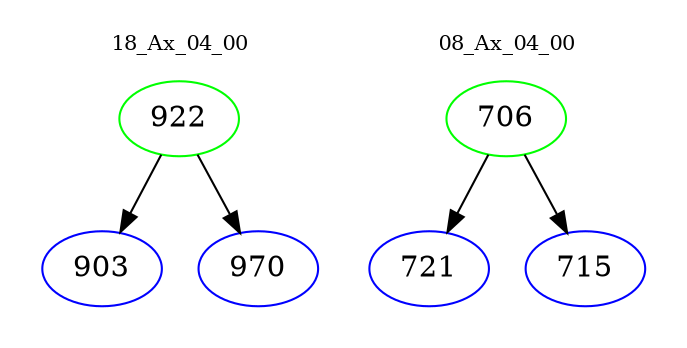 digraph{
subgraph cluster_0 {
color = white
label = "18_Ax_04_00";
fontsize=10;
T0_922 [label="922", color="green"]
T0_922 -> T0_903 [color="black"]
T0_903 [label="903", color="blue"]
T0_922 -> T0_970 [color="black"]
T0_970 [label="970", color="blue"]
}
subgraph cluster_1 {
color = white
label = "08_Ax_04_00";
fontsize=10;
T1_706 [label="706", color="green"]
T1_706 -> T1_721 [color="black"]
T1_721 [label="721", color="blue"]
T1_706 -> T1_715 [color="black"]
T1_715 [label="715", color="blue"]
}
}
